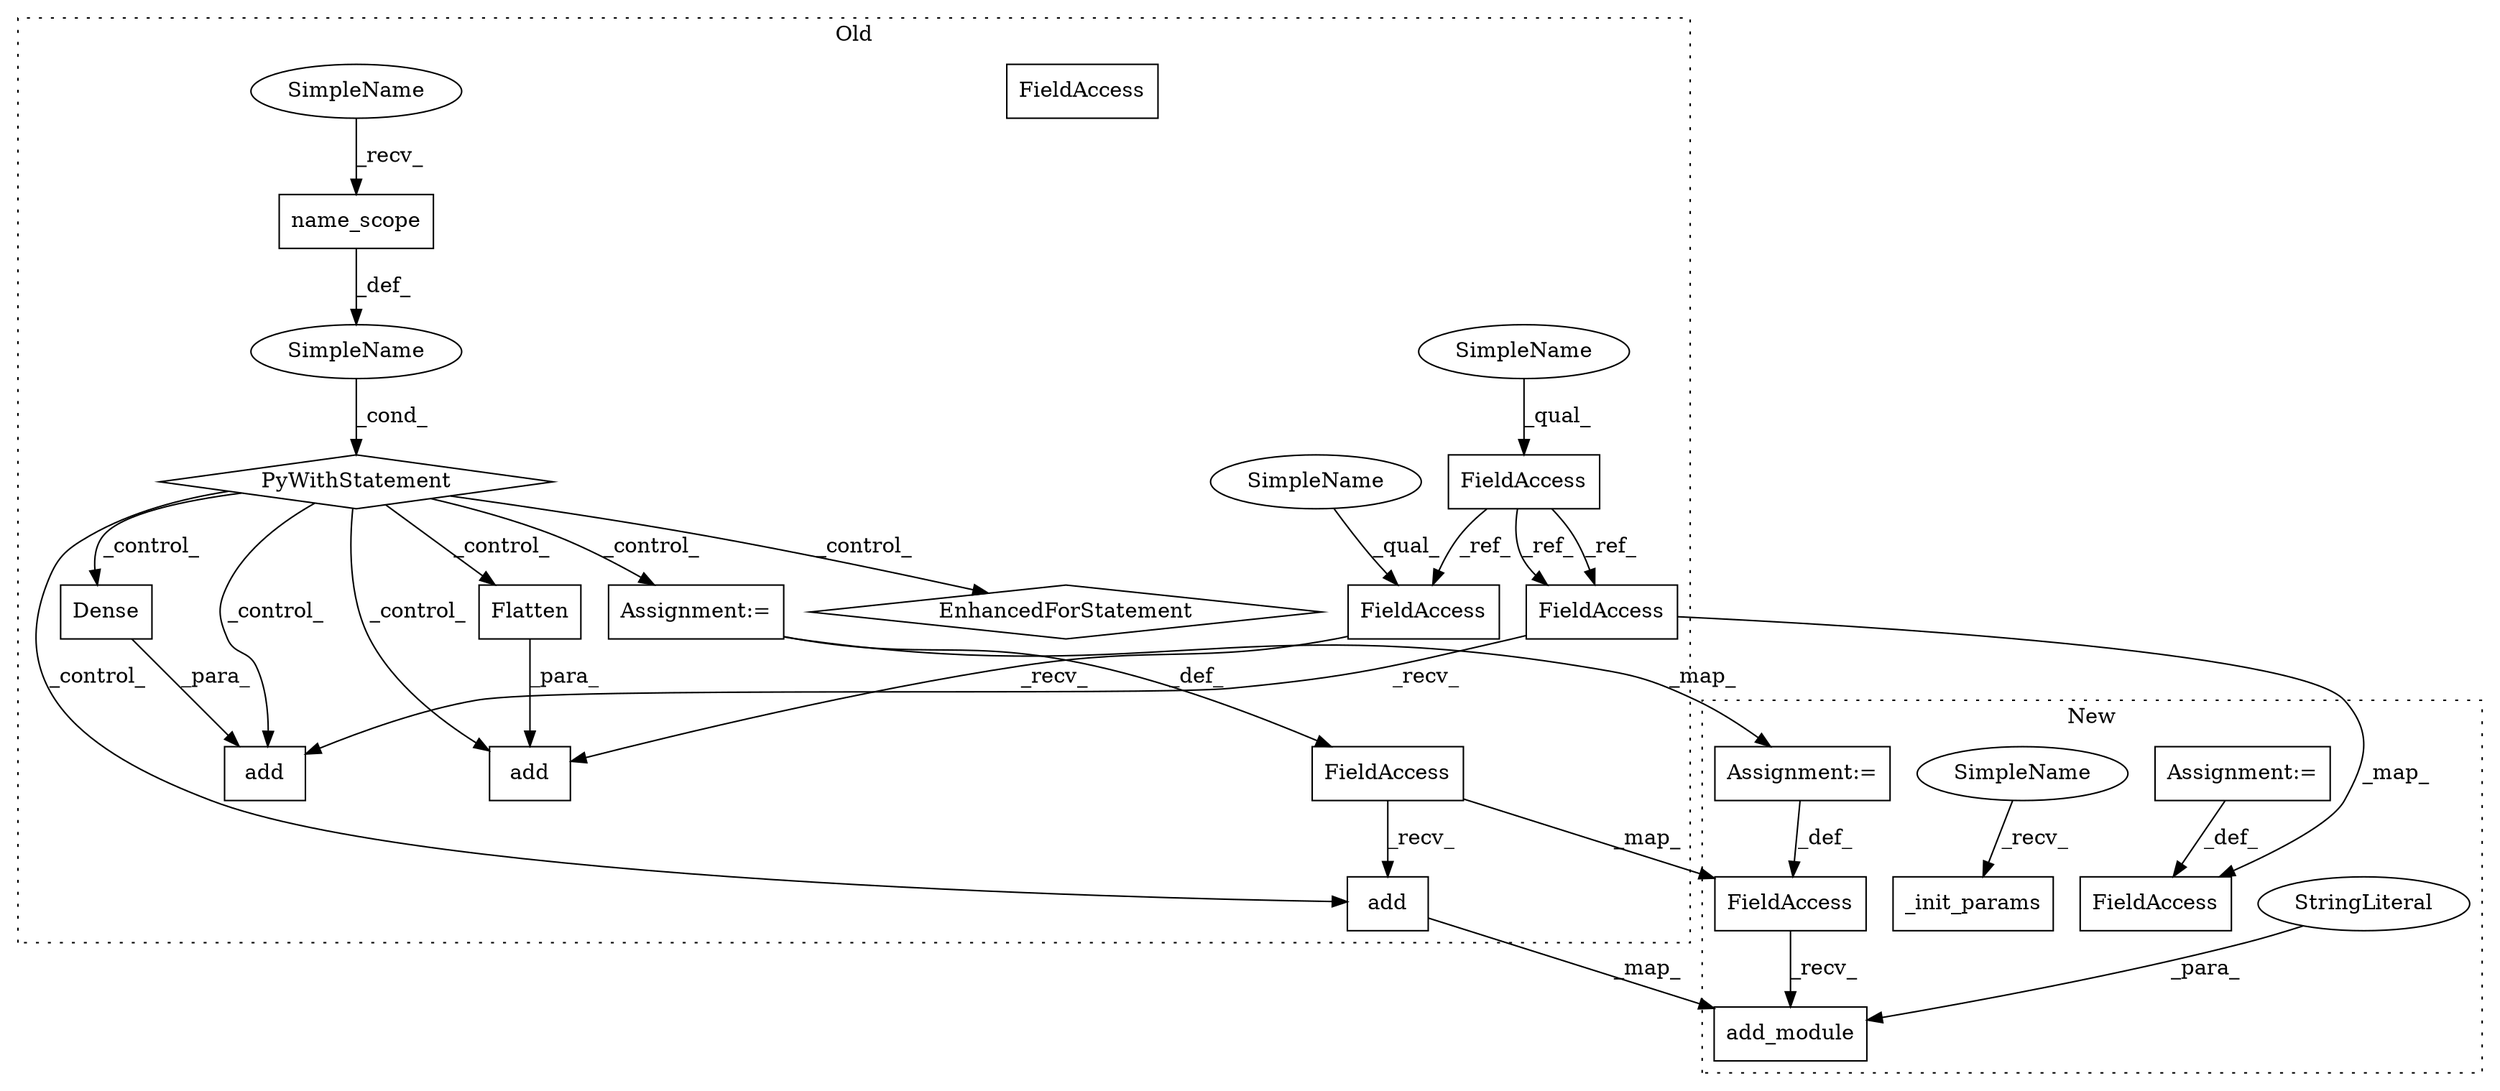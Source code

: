 digraph G {
subgraph cluster0 {
1 [label="add" a="32" s="1755,1808" l="4,1" shape="box"];
3 [label="SimpleName" a="42" s="" l="" shape="ellipse"];
4 [label="PyWithStatement" a="104" s="823,850" l="10,2" shape="diamond"];
5 [label="EnhancedForStatement" a="70" s="1407,1536" l="81,2" shape="diamond"];
6 [label="Dense" a="32" s="1960,1985" l="6,1" shape="box"];
8 [label="FieldAccess" a="22" s="860" l="13" shape="box"];
9 [label="add" a="32" s="1916,1932" l="4,1" shape="box"];
10 [label="FieldAccess" a="22" s="1861" l="11" shape="box"];
11 [label="add" a="32" s="1953,1986" l="4,1" shape="box"];
13 [label="FieldAccess" a="22" s="1941" l="11" shape="box"];
14 [label="Flatten" a="32" s="1923" l="9" shape="box"];
18 [label="Assignment:=" a="7" s="873" l="1" shape="box"];
19 [label="name_scope" a="32" s="838" l="12" shape="box"];
21 [label="FieldAccess" a="22" s="1941" l="11" shape="box"];
22 [label="FieldAccess" a="22" s="1904" l="11" shape="box"];
23 [label="SimpleName" a="42" s="1904" l="4" shape="ellipse"];
24 [label="SimpleName" a="42" s="833" l="4" shape="ellipse"];
25 [label="SimpleName" a="42" s="1861" l="4" shape="ellipse"];
label = "Old";
style="dotted";
}
subgraph cluster1 {
2 [label="add_module" a="32" s="2822,2875" l="11,1" shape="box"];
7 [label="FieldAccess" a="22" s="1994" l="13" shape="box"];
12 [label="FieldAccess" a="22" s="2950" l="11" shape="box"];
15 [label="_init_params" a="32" s="3013" l="14" shape="box"];
16 [label="StringLiteral" a="45" s="2833" l="12" shape="ellipse"];
17 [label="Assignment:=" a="7" s="2007" l="1" shape="box"];
20 [label="Assignment:=" a="7" s="2961" l="1" shape="box"];
26 [label="SimpleName" a="42" s="3008" l="4" shape="ellipse"];
label = "New";
style="dotted";
}
1 -> 2 [label="_map_"];
3 -> 4 [label="_cond_"];
4 -> 6 [label="_control_"];
4 -> 1 [label="_control_"];
4 -> 11 [label="_control_"];
4 -> 18 [label="_control_"];
4 -> 14 [label="_control_"];
4 -> 9 [label="_control_"];
4 -> 5 [label="_control_"];
6 -> 11 [label="_para_"];
7 -> 2 [label="_recv_"];
8 -> 1 [label="_recv_"];
8 -> 7 [label="_map_"];
10 -> 21 [label="_ref_"];
10 -> 21 [label="_ref_"];
10 -> 22 [label="_ref_"];
14 -> 9 [label="_para_"];
16 -> 2 [label="_para_"];
17 -> 7 [label="_def_"];
18 -> 17 [label="_map_"];
18 -> 8 [label="_def_"];
19 -> 3 [label="_def_"];
20 -> 12 [label="_def_"];
21 -> 11 [label="_recv_"];
21 -> 12 [label="_map_"];
22 -> 9 [label="_recv_"];
23 -> 22 [label="_qual_"];
24 -> 19 [label="_recv_"];
25 -> 10 [label="_qual_"];
26 -> 15 [label="_recv_"];
}